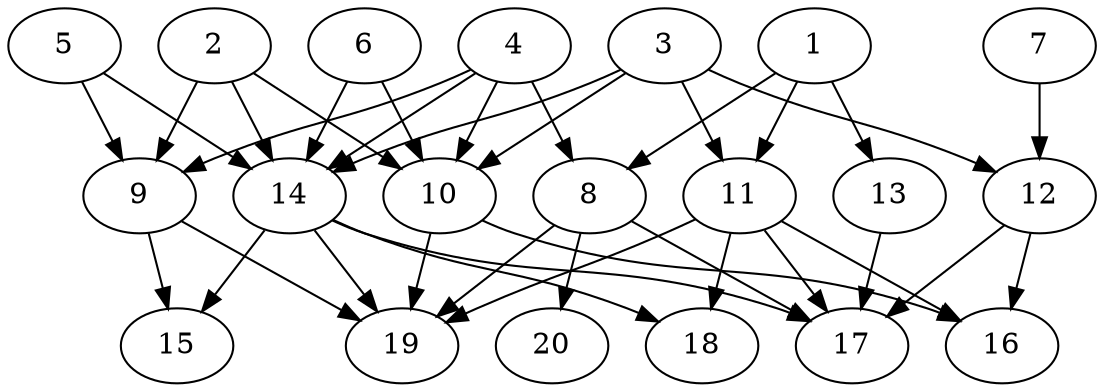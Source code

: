 // DAG automatically generated by daggen at Thu Oct  3 13:58:43 2019
// ./daggen --dot -n 20 --ccr 0.4 --fat 0.7 --regular 0.9 --density 0.7 --mindata 5242880 --maxdata 52428800 
digraph G {
  1 [size="19412480", alpha="0.09", expect_size="7764992"] 
  1 -> 8 [size ="7764992"]
  1 -> 11 [size ="7764992"]
  1 -> 13 [size ="7764992"]
  2 [size="32509440", alpha="0.17", expect_size="13003776"] 
  2 -> 9 [size ="13003776"]
  2 -> 10 [size ="13003776"]
  2 -> 14 [size ="13003776"]
  3 [size="63449600", alpha="0.05", expect_size="25379840"] 
  3 -> 10 [size ="25379840"]
  3 -> 11 [size ="25379840"]
  3 -> 12 [size ="25379840"]
  3 -> 14 [size ="25379840"]
  4 [size="127232000", alpha="0.13", expect_size="50892800"] 
  4 -> 8 [size ="50892800"]
  4 -> 9 [size ="50892800"]
  4 -> 10 [size ="50892800"]
  4 -> 14 [size ="50892800"]
  5 [size="37539840", alpha="0.01", expect_size="15015936"] 
  5 -> 9 [size ="15015936"]
  5 -> 14 [size ="15015936"]
  6 [size="71831040", alpha="0.07", expect_size="28732416"] 
  6 -> 10 [size ="28732416"]
  6 -> 14 [size ="28732416"]
  7 [size="129620480", alpha="0.12", expect_size="51848192"] 
  7 -> 12 [size ="51848192"]
  8 [size="87206400", alpha="0.16", expect_size="34882560"] 
  8 -> 17 [size ="34882560"]
  8 -> 19 [size ="34882560"]
  8 -> 20 [size ="34882560"]
  9 [size="51333120", alpha="0.10", expect_size="20533248"] 
  9 -> 15 [size ="20533248"]
  9 -> 19 [size ="20533248"]
  10 [size="76421120", alpha="0.16", expect_size="30568448"] 
  10 -> 16 [size ="30568448"]
  10 -> 19 [size ="30568448"]
  11 [size="34449920", alpha="0.13", expect_size="13779968"] 
  11 -> 16 [size ="13779968"]
  11 -> 17 [size ="13779968"]
  11 -> 18 [size ="13779968"]
  11 -> 19 [size ="13779968"]
  12 [size="87047680", alpha="0.10", expect_size="34819072"] 
  12 -> 16 [size ="34819072"]
  12 -> 17 [size ="34819072"]
  13 [size="70645760", alpha="0.12", expect_size="28258304"] 
  13 -> 17 [size ="28258304"]
  14 [size="100067840", alpha="0.15", expect_size="40027136"] 
  14 -> 15 [size ="40027136"]
  14 -> 17 [size ="40027136"]
  14 -> 18 [size ="40027136"]
  14 -> 19 [size ="40027136"]
  15 [size="58071040", alpha="0.13", expect_size="23228416"] 
  16 [size="62599680", alpha="0.06", expect_size="25039872"] 
  17 [size="102679040", alpha="0.07", expect_size="41071616"] 
  18 [size="55994880", alpha="0.18", expect_size="22397952"] 
  19 [size="30343680", alpha="0.04", expect_size="12137472"] 
  20 [size="90670080", alpha="0.11", expect_size="36268032"] 
}
